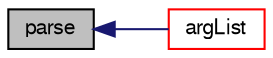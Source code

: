digraph "parse"
{
  bgcolor="transparent";
  edge [fontname="FreeSans",fontsize="10",labelfontname="FreeSans",labelfontsize="10"];
  node [fontname="FreeSans",fontsize="10",shape=record];
  rankdir="LR";
  Node1025 [label="parse",height=0.2,width=0.4,color="black", fillcolor="grey75", style="filled", fontcolor="black"];
  Node1025 -> Node1026 [dir="back",color="midnightblue",fontsize="10",style="solid",fontname="FreeSans"];
  Node1026 [label="argList",height=0.2,width=0.4,color="red",URL="$a26662.html#a8318f3d40fd6681259569b58d7f47b9c",tooltip="Construct from argc and argv. "];
}
